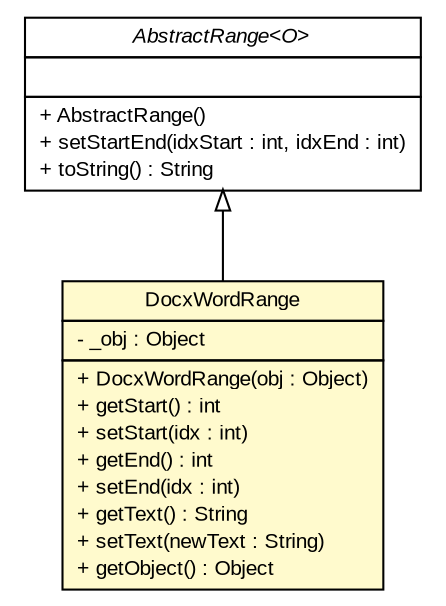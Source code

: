 #!/usr/local/bin/dot
#
# Class diagram 
# Generated by UMLGraph version R5_6_6-6-g3bdff0 (http://www.umlgraph.org/)
#

digraph G {
	edge [fontname="arial",fontsize=10,labelfontname="arial",labelfontsize=10];
	node [fontname="arial",fontsize=10,shape=plaintext];
	nodesep=0.25;
	ranksep=0.5;
	// org.tanjakostic.jcleancim.docgen.writer.AbstractRange<O>
	c106869 [label=<<table title="org.tanjakostic.jcleancim.docgen.writer.AbstractRange" border="0" cellborder="1" cellspacing="0" cellpadding="2" port="p" href="../../AbstractRange.html">
		<tr><td><table border="0" cellspacing="0" cellpadding="1">
<tr><td align="center" balign="center"><font face="Arial Italic"> AbstractRange&lt;O&gt; </font></td></tr>
		</table></td></tr>
		<tr><td><table border="0" cellspacing="0" cellpadding="1">
<tr><td align="left" balign="left">  </td></tr>
		</table></td></tr>
		<tr><td><table border="0" cellspacing="0" cellpadding="1">
<tr><td align="left" balign="left"> + AbstractRange() </td></tr>
<tr><td align="left" balign="left"> + setStartEnd(idxStart : int, idxEnd : int) </td></tr>
<tr><td align="left" balign="left"> + toString() : String </td></tr>
		</table></td></tr>
		</table>>, URL="../../AbstractRange.html", fontname="arial", fontcolor="black", fontsize=10.0];
	// org.tanjakostic.jcleancim.docgen.writer.word.docx.DocxWordRange
	c106885 [label=<<table title="org.tanjakostic.jcleancim.docgen.writer.word.docx.DocxWordRange" border="0" cellborder="1" cellspacing="0" cellpadding="2" port="p" bgcolor="lemonChiffon" href="./DocxWordRange.html">
		<tr><td><table border="0" cellspacing="0" cellpadding="1">
<tr><td align="center" balign="center"> DocxWordRange </td></tr>
		</table></td></tr>
		<tr><td><table border="0" cellspacing="0" cellpadding="1">
<tr><td align="left" balign="left"> - _obj : Object </td></tr>
		</table></td></tr>
		<tr><td><table border="0" cellspacing="0" cellpadding="1">
<tr><td align="left" balign="left"> + DocxWordRange(obj : Object) </td></tr>
<tr><td align="left" balign="left"> + getStart() : int </td></tr>
<tr><td align="left" balign="left"> + setStart(idx : int) </td></tr>
<tr><td align="left" balign="left"> + getEnd() : int </td></tr>
<tr><td align="left" balign="left"> + setEnd(idx : int) </td></tr>
<tr><td align="left" balign="left"> + getText() : String </td></tr>
<tr><td align="left" balign="left"> + setText(newText : String) </td></tr>
<tr><td align="left" balign="left"> + getObject() : Object </td></tr>
		</table></td></tr>
		</table>>, URL="./DocxWordRange.html", fontname="arial", fontcolor="black", fontsize=10.0];
	//org.tanjakostic.jcleancim.docgen.writer.word.docx.DocxWordRange extends org.tanjakostic.jcleancim.docgen.writer.AbstractRange<java.lang.Object>
	c106869:p -> c106885:p [dir=back,arrowtail=empty];
}

